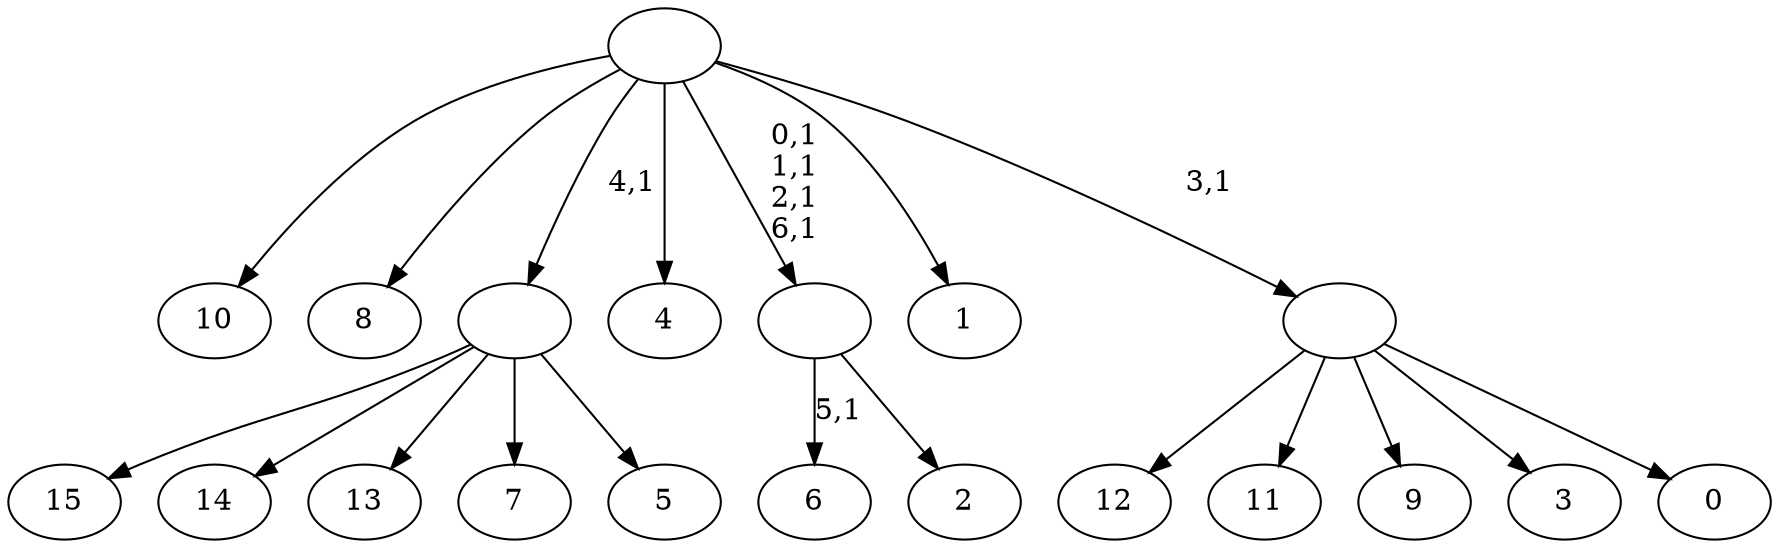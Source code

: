 digraph T {
	23 [label="15"]
	22 [label="14"]
	21 [label="13"]
	20 [label="12"]
	19 [label="11"]
	18 [label="10"]
	17 [label="9"]
	16 [label="8"]
	15 [label="7"]
	14 [label="6"]
	12 [label="5"]
	11 [label=""]
	10 [label="4"]
	9 [label="3"]
	8 [label="2"]
	7 [label=""]
	3 [label="1"]
	2 [label="0"]
	1 [label=""]
	0 [label=""]
	11 -> 23 [label=""]
	11 -> 22 [label=""]
	11 -> 21 [label=""]
	11 -> 15 [label=""]
	11 -> 12 [label=""]
	7 -> 14 [label="5,1"]
	7 -> 8 [label=""]
	1 -> 20 [label=""]
	1 -> 19 [label=""]
	1 -> 17 [label=""]
	1 -> 9 [label=""]
	1 -> 2 [label=""]
	0 -> 7 [label="0,1\n1,1\n2,1\n6,1"]
	0 -> 18 [label=""]
	0 -> 16 [label=""]
	0 -> 11 [label="4,1"]
	0 -> 10 [label=""]
	0 -> 3 [label=""]
	0 -> 1 [label="3,1"]
}
